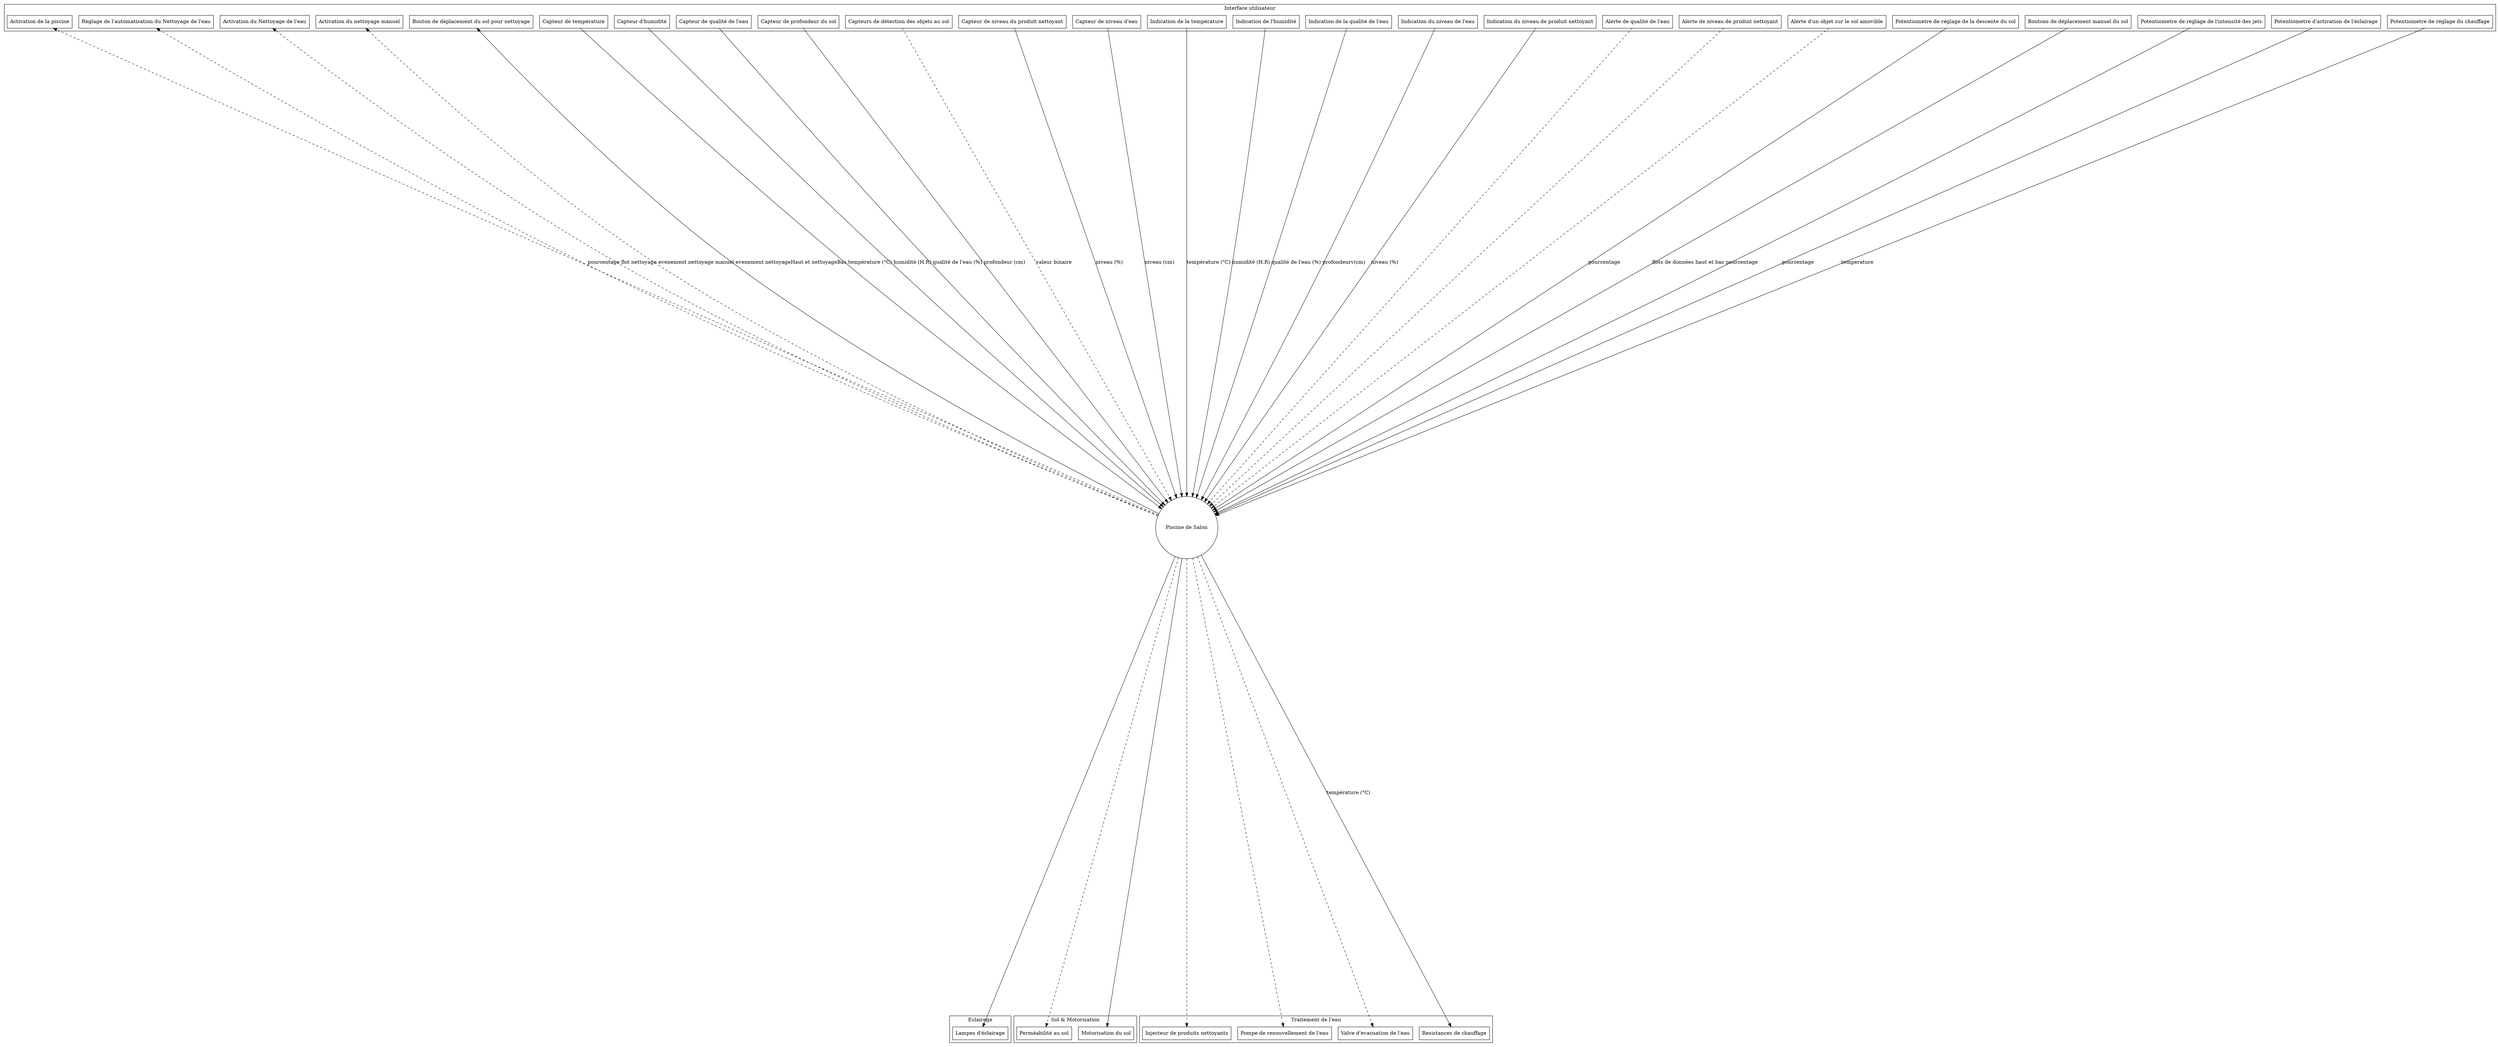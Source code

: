 digraph diagrammeBords {

    ranksep=18;
    ratio=auto;

    node [shape=rect]

    piscine [shape=circle, label="Piscine de Salon"];


    subgraph cluster02
    {
        label="Capteurs"

        temp [label="Capteur de température"];
        humidite [label="Capteur d'humidité"];
        qualiteEau [label="Capteur de qualité de l'eau"];
        profondeur [label="Capteur de profondeur du sol"];
        detectionObjets [label="Capteurs de détection des objets au sol"];

        capteurNiveauProduit [label="Capteur de niveau du produit nettoyant"];
        
        capteurNiveauEau [label="Capteur de niveau d'eau"]    
    }

    subgraph cluster02
    {
        label="Interface utilisateur"

        indicationTemp [label="Indication de la température"];
        indicationHumidite [label="Indication de l'humidité"];
        indicationQualité [label="Indication de la qualité de l'eau"];
        indicationNiveauEau [label="Indication du niveau de l'eau"];
        indicationNiveauProduit [label="Indication du niveau de produit nettoyant"];

        alerteQualité [label="Alerte de qualité de l'eau"];
        alerteNiveauProduit [label="Alerte de niveau de produit nettoyant"];
        alerteObjet [label="Alerte d'un objet sur le sol amovible"];

        active [label="Activation de la piscine"];
        potentiometreDescente [label="Potentiometre de réglage de la descente du sol"];
        boutonsDeplacement [label="Boutons de déplacement manuel du sol"];

        potentiometreJets [label="Potentiometre de réglage de l'intensité des jets"];
        potentiometreEclairage [label="Potentiometre d'activation de l'éclairage"];
        potentiometreTemperature [label="Potentiometre de réglage du chauffage"];
        reglageAutomatisationNettoyage [label="Règlage de l'automatisation du Nettoyage de l'eau"];
        activationNettoyage [label="Activation du Nettoyage de l'eau"];

        nettoyageManuel [label="Activation du nettoyage manuel"];
        boutonNettoyageManuel [label="Bouton de déplacement du sol pour nettoyage"];

    }    

    subgraph cluster03
    {
        label="Eclairage"
        eclairage [label="Lampes d'éclairage"];
    }

    subgraph cluster01
    {
        label="Sol & Motorisation"

        
        permeabilitéSol [label="Perméabilité au sol"];
        motorisationSol [label="Motorisation du sol"];
    }

    subgraph cluster04
    {
        label="Traitement de l'eau"
        produitNettoyant [label="Injecteur de produits nettoyants"];
        changementEau [label="Pompe de renouvellement de l'eau"];
        valveEvacuation [label="Valve d'evacuation de l'eau"];
        chauffage [label="Resistances de chauffage"];
    }

    temp -> piscine [label="température (°C)"];
    humidite -> piscine [label="humidité (H.R)"];
    qualiteEau -> piscine [label="qualité de l'eau (%)"];
    profondeur -> piscine [label="profondeur (cm)"];
    detectionObjets -> piscine [label="valeur binaire" style="dashed"];

    capteurNiveauProduit -> piscine [label="niveau (%)"];
    
    capteurNiveauEau -> piscine [label="niveau (cm)"];

    indicationTemp -> piscine [label="température (°C)"];
    indicationHumidite -> piscine [label="humidité (H.R)"];
    indicationQualité -> piscine [label="qualité de l'eau (%)"];
    indicationNiveauEau -> piscine [label="profondeurv(cm)"];
    indicationNiveauProduit -> piscine [label="niveau (%)"];

    alerteQualité -> piscine [style="dashed"];
    alerteNiveauProduit -> piscine [style="dashed"];
    alerteObjet -> piscine [style="dashed"];

    piscine -> active [style="dashed"];
    potentiometreDescente -> piscine [label="pourcentage"];
    boutonsDeplacement -> piscine [label="flots de données haut et bas"];

    potentiometreJets -> piscine [label="pourcentage"];
    potentiometreEclairage -> piscine [label="pourcentage"];
    potentiometreTemperature -> piscine [label="temperature"];
    piscine -> reglageAutomatisationNettoyage [label="pourcentage" style="dashed"];
    piscine -> activationNettoyage [label="flot nettoyage" style="dashed"];

    piscine -> nettoyageManuel [label="evenement nettoyage manuel" style="dashed"];

    piscine -> boutonNettoyageManuel [label="evenement nettoyageHaut et nettoyageBas"];

    piscine -> eclairage [label=""];

    piscine -> permeabilitéSol [label="" style="dashed"];
    piscine -> motorisationSol [label=""];

    piscine -> produitNettoyant [label="" style="dashed"];
    piscine -> changementEau [label="" style="dashed"];
    piscine -> valveEvacuation [label="" style="dashed"];
    piscine -> chauffage [label="température (°C)"];

}
